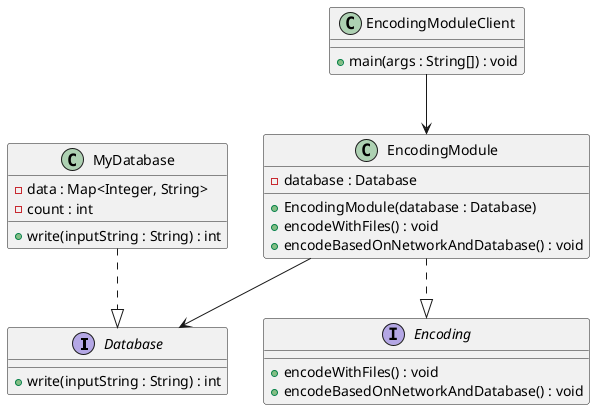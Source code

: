 @startuml
    interface Database {
        + write(inputString : String) : int
    }

    interface Encoding {
        + encodeWithFiles() : void
        + encodeBasedOnNetworkAndDatabase() : void
    }

    class EncodingModule {
        - database : Database
        + EncodingModule(database : Database)
        + encodeWithFiles() : void
        + encodeBasedOnNetworkAndDatabase() : void
    }

    class MyDatabase  {
        - data : Map<Integer, String>
        - count : int
        + write(inputString : String) : int
    }

    class EncodingModuleClient {
        + main(args : String[]) : void
    }

    EncodingModuleClient --> EncodingModule
    MyDatabase ..|> Database
    EncodingModule --> Database
    EncodingModule ..|> Encoding
@enduml
